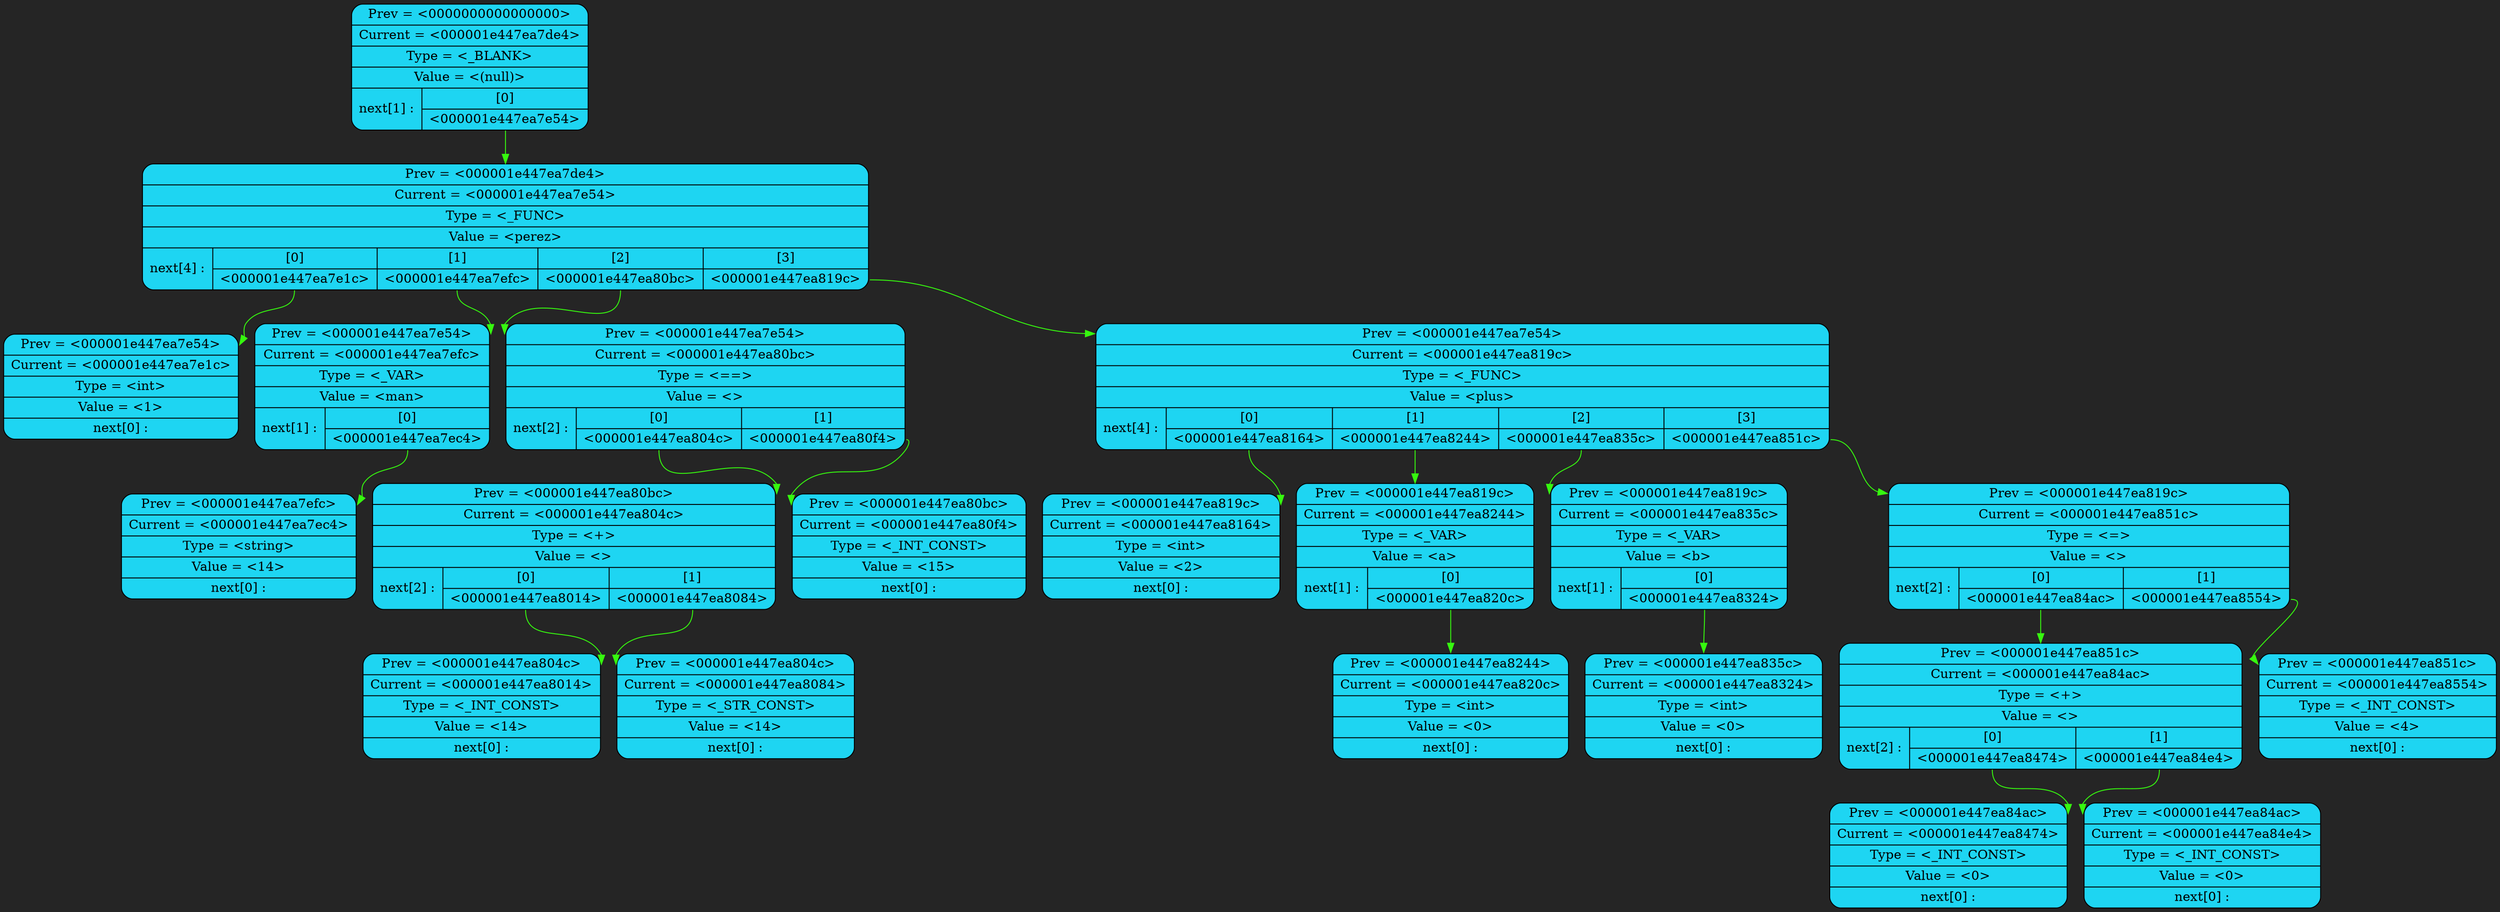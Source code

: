 digraph Tree_0 {
	graph [dpi = 200];
	bgcolor = "#252525"
	rankdir = TB
	"Nod_0" [shape = "Mrecord", style = "filled", fillcolor = "#1ed5f2", label = "{<prev> Prev = &lt;0000000000000000&gt; | Current = &lt;000001e447ea7de4&gt; | Type = &lt;_BLANK&gt; | Value = &lt;(null)&gt; | {next[1] :  | { [0] | <next_0> &lt;000001e447ea7e54&gt; }}}"]
	"Nod_1" [shape = "Mrecord", style = "filled", fillcolor = "#1ed5f2", label = "{<prev> Prev = &lt;000001e447ea7de4&gt; | Current = &lt;000001e447ea7e54&gt; | Type = &lt;_FUNC&gt; | Value = &lt;perez&gt; | {next[4] :  | { [0] | <next_0> &lt;000001e447ea7e1c&gt; } | { [1] | <next_1> &lt;000001e447ea7efc&gt; } | { [2] | <next_2> &lt;000001e447ea80bc&gt; } | { [3] | <next_3> &lt;000001e447ea819c&gt; }}}"]
	"Nod_2" [shape = "Mrecord", style = "filled", fillcolor = "#1ed5f2", label = "{<prev> Prev = &lt;000001e447ea7e54&gt; | Current = &lt;000001e447ea7e1c&gt; | Type = &lt;int&gt; | Value = &lt;1&gt; | {next[0] : }}"]
	"Nod_3" [shape = "Mrecord", style = "filled", fillcolor = "#1ed5f2", label = "{<prev> Prev = &lt;000001e447ea7e54&gt; | Current = &lt;000001e447ea7efc&gt; | Type = &lt;_VAR&gt; | Value = &lt;man&gt; | {next[1] :  | { [0] | <next_0> &lt;000001e447ea7ec4&gt; }}}"]
	"Nod_4" [shape = "Mrecord", style = "filled", fillcolor = "#1ed5f2", label = "{<prev> Prev = &lt;000001e447ea7efc&gt; | Current = &lt;000001e447ea7ec4&gt; | Type = &lt;string&gt; | Value = &lt;14&gt; | {next[0] : }}"]
	"Nod_5" [shape = "Mrecord", style = "filled", fillcolor = "#1ed5f2", label = "{<prev> Prev = &lt;000001e447ea7e54&gt; | Current = &lt;000001e447ea80bc&gt; | Type = &lt;==&gt; | Value = &lt;&gt; | {next[2] :  | { [0] | <next_0> &lt;000001e447ea804c&gt; } | { [1] | <next_1> &lt;000001e447ea80f4&gt; }}}"]
	"Nod_6" [shape = "Mrecord", style = "filled", fillcolor = "#1ed5f2", label = "{<prev> Prev = &lt;000001e447ea80bc&gt; | Current = &lt;000001e447ea804c&gt; | Type = &lt;+&gt; | Value = &lt;&gt; | {next[2] :  | { [0] | <next_0> &lt;000001e447ea8014&gt; } | { [1] | <next_1> &lt;000001e447ea8084&gt; }}}"]
	"Nod_7" [shape = "Mrecord", style = "filled", fillcolor = "#1ed5f2", label = "{<prev> Prev = &lt;000001e447ea804c&gt; | Current = &lt;000001e447ea8014&gt; | Type = &lt;_INT_CONST&gt; | Value = &lt;14&gt; | {next[0] : }}"]
	"Nod_8" [shape = "Mrecord", style = "filled", fillcolor = "#1ed5f2", label = "{<prev> Prev = &lt;000001e447ea804c&gt; | Current = &lt;000001e447ea8084&gt; | Type = &lt;_STR_CONST&gt; | Value = &lt;14&gt; | {next[0] : }}"]
	"Nod_9" [shape = "Mrecord", style = "filled", fillcolor = "#1ed5f2", label = "{<prev> Prev = &lt;000001e447ea80bc&gt; | Current = &lt;000001e447ea80f4&gt; | Type = &lt;_INT_CONST&gt; | Value = &lt;15&gt; | {next[0] : }}"]
	"Nod_10" [shape = "Mrecord", style = "filled", fillcolor = "#1ed5f2", label = "{<prev> Prev = &lt;000001e447ea7e54&gt; | Current = &lt;000001e447ea819c&gt; | Type = &lt;_FUNC&gt; | Value = &lt;plus&gt; | {next[4] :  | { [0] | <next_0> &lt;000001e447ea8164&gt; } | { [1] | <next_1> &lt;000001e447ea8244&gt; } | { [2] | <next_2> &lt;000001e447ea835c&gt; } | { [3] | <next_3> &lt;000001e447ea851c&gt; }}}"]
	"Nod_11" [shape = "Mrecord", style = "filled", fillcolor = "#1ed5f2", label = "{<prev> Prev = &lt;000001e447ea819c&gt; | Current = &lt;000001e447ea8164&gt; | Type = &lt;int&gt; | Value = &lt;2&gt; | {next[0] : }}"]
	"Nod_12" [shape = "Mrecord", style = "filled", fillcolor = "#1ed5f2", label = "{<prev> Prev = &lt;000001e447ea819c&gt; | Current = &lt;000001e447ea8244&gt; | Type = &lt;_VAR&gt; | Value = &lt;a&gt; | {next[1] :  | { [0] | <next_0> &lt;000001e447ea820c&gt; }}}"]
	"Nod_13" [shape = "Mrecord", style = "filled", fillcolor = "#1ed5f2", label = "{<prev> Prev = &lt;000001e447ea8244&gt; | Current = &lt;000001e447ea820c&gt; | Type = &lt;int&gt; | Value = &lt;0&gt; | {next[0] : }}"]
	"Nod_14" [shape = "Mrecord", style = "filled", fillcolor = "#1ed5f2", label = "{<prev> Prev = &lt;000001e447ea819c&gt; | Current = &lt;000001e447ea835c&gt; | Type = &lt;_VAR&gt; | Value = &lt;b&gt; | {next[1] :  | { [0] | <next_0> &lt;000001e447ea8324&gt; }}}"]
	"Nod_15" [shape = "Mrecord", style = "filled", fillcolor = "#1ed5f2", label = "{<prev> Prev = &lt;000001e447ea835c&gt; | Current = &lt;000001e447ea8324&gt; | Type = &lt;int&gt; | Value = &lt;0&gt; | {next[0] : }}"]
	"Nod_16" [shape = "Mrecord", style = "filled", fillcolor = "#1ed5f2", label = "{<prev> Prev = &lt;000001e447ea819c&gt; | Current = &lt;000001e447ea851c&gt; | Type = &lt;=&gt; | Value = &lt;&gt; | {next[2] :  | { [0] | <next_0> &lt;000001e447ea84ac&gt; } | { [1] | <next_1> &lt;000001e447ea8554&gt; }}}"]
	"Nod_17" [shape = "Mrecord", style = "filled", fillcolor = "#1ed5f2", label = "{<prev> Prev = &lt;000001e447ea851c&gt; | Current = &lt;000001e447ea84ac&gt; | Type = &lt;+&gt; | Value = &lt;&gt; | {next[2] :  | { [0] | <next_0> &lt;000001e447ea8474&gt; } | { [1] | <next_1> &lt;000001e447ea84e4&gt; }}}"]
	"Nod_18" [shape = "Mrecord", style = "filled", fillcolor = "#1ed5f2", label = "{<prev> Prev = &lt;000001e447ea84ac&gt; | Current = &lt;000001e447ea8474&gt; | Type = &lt;_INT_CONST&gt; | Value = &lt;0&gt; | {next[0] : }}"]
	"Nod_19" [shape = "Mrecord", style = "filled", fillcolor = "#1ed5f2", label = "{<prev> Prev = &lt;000001e447ea84ac&gt; | Current = &lt;000001e447ea84e4&gt; | Type = &lt;_INT_CONST&gt; | Value = &lt;0&gt; | {next[0] : }}"]
	"Nod_20" [shape = "Mrecord", style = "filled", fillcolor = "#1ed5f2", label = "{<prev> Prev = &lt;000001e447ea851c&gt; | Current = &lt;000001e447ea8554&gt; | Type = &lt;_INT_CONST&gt; | Value = &lt;4&gt; | {next[0] : }}"]
	{rank = same;  Nod_0;}
	{rank = same;  Nod_1;}
	{rank = same;  Nod_2; Nod_3; Nod_5; Nod_10;}
	{rank = same;  Nod_4; Nod_6; Nod_9; Nod_11; Nod_12; Nod_14; Nod_16;}
	{rank = same;  Nod_7; Nod_8; Nod_13; Nod_15; Nod_17; Nod_20;}
	{rank = same;  Nod_18; Nod_19;}
	"Nod_0":next_0 -> "Nod_1":prev [color = "#36f70f"];
	"Nod_1":next_0 -> "Nod_2":prev [color = "#36f70f"];
	"Nod_1":next_1 -> "Nod_3":prev [color = "#36f70f"];
	"Nod_3":next_0 -> "Nod_4":prev [color = "#36f70f"];
	"Nod_1":next_2 -> "Nod_5":prev [color = "#36f70f"];
	"Nod_5":next_0 -> "Nod_6":prev [color = "#36f70f"];
	"Nod_6":next_0 -> "Nod_7":prev [color = "#36f70f"];
	"Nod_6":next_1 -> "Nod_8":prev [color = "#36f70f"];
	"Nod_5":next_1 -> "Nod_9":prev [color = "#36f70f"];
	"Nod_1":next_3 -> "Nod_10":prev [color = "#36f70f"];
	"Nod_10":next_0 -> "Nod_11":prev [color = "#36f70f"];
	"Nod_10":next_1 -> "Nod_12":prev [color = "#36f70f"];
	"Nod_12":next_0 -> "Nod_13":prev [color = "#36f70f"];
	"Nod_10":next_2 -> "Nod_14":prev [color = "#36f70f"];
	"Nod_14":next_0 -> "Nod_15":prev [color = "#36f70f"];
	"Nod_10":next_3 -> "Nod_16":prev [color = "#36f70f"];
	"Nod_16":next_0 -> "Nod_17":prev [color = "#36f70f"];
	"Nod_17":next_0 -> "Nod_18":prev [color = "#36f70f"];
	"Nod_17":next_1 -> "Nod_19":prev [color = "#36f70f"];
	"Nod_16":next_1 -> "Nod_20":prev [color = "#36f70f"];
}
